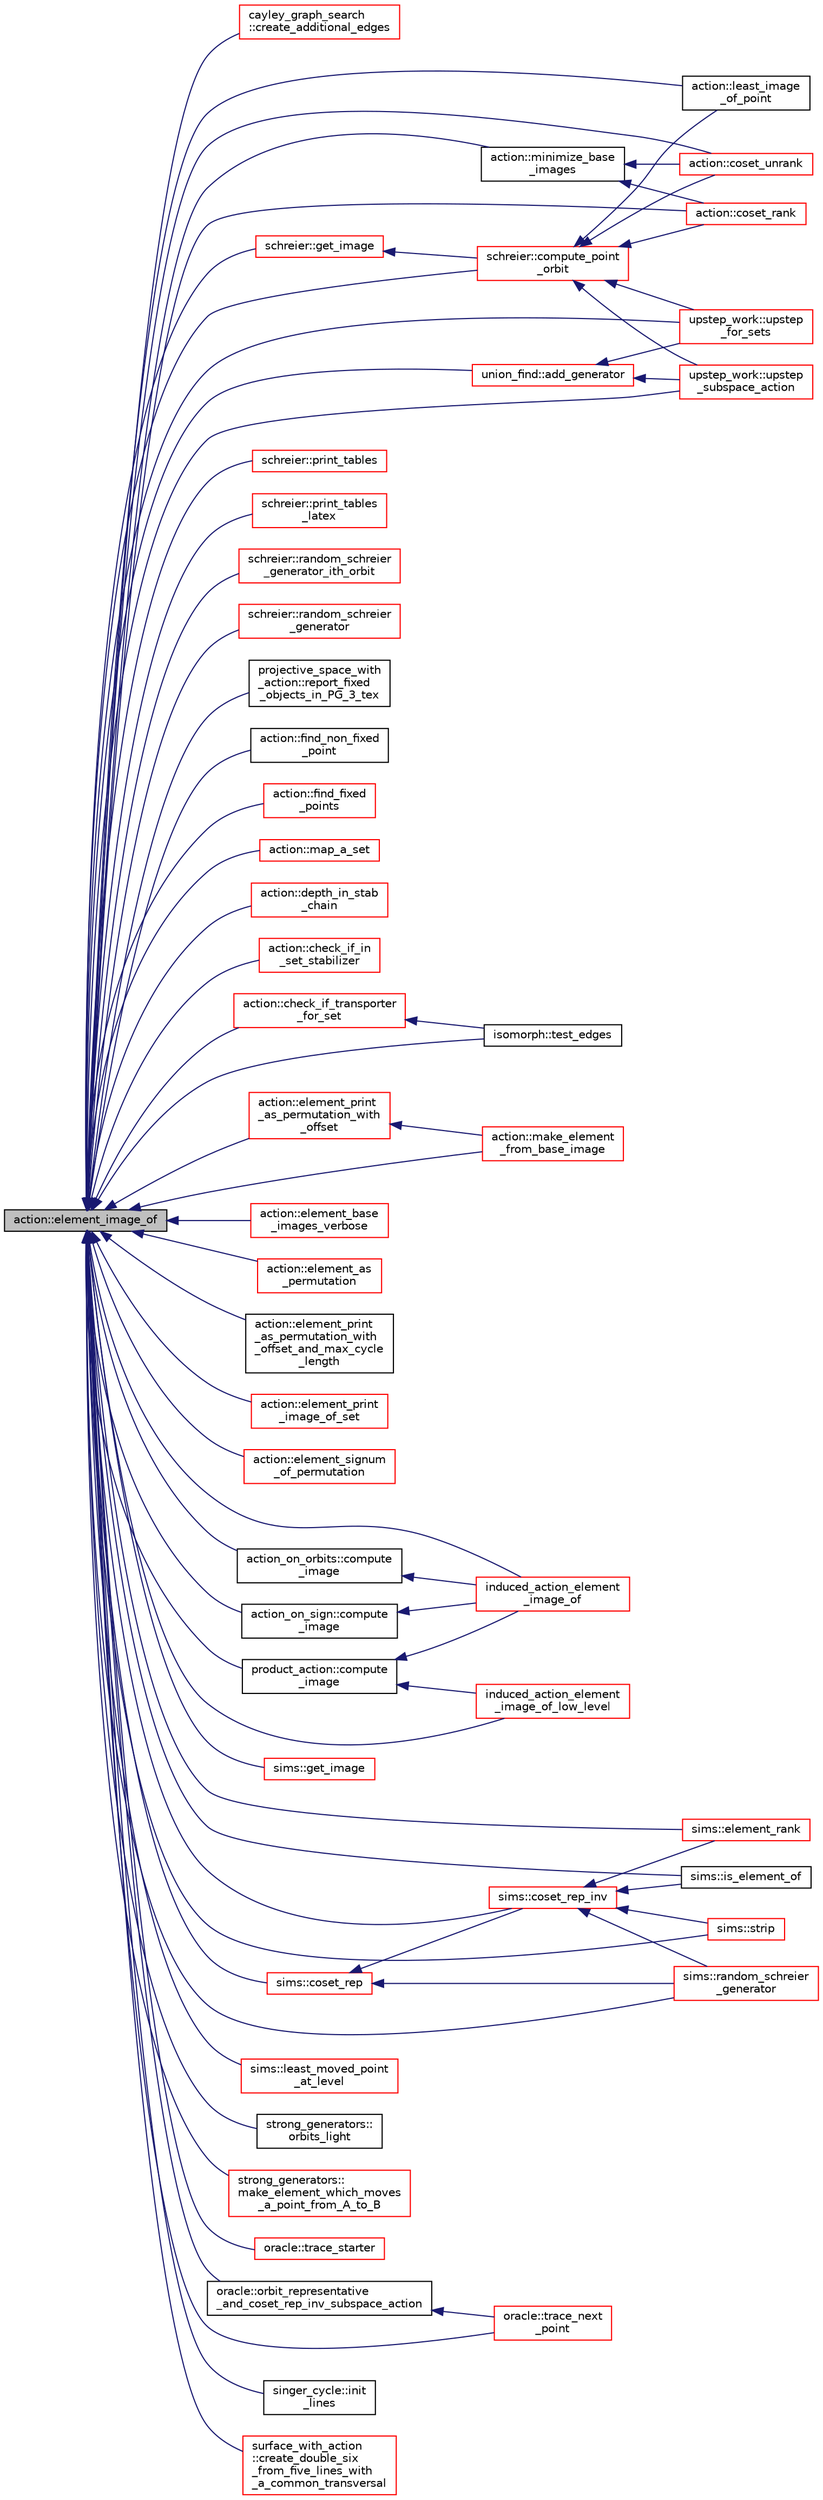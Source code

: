 digraph "action::element_image_of"
{
  edge [fontname="Helvetica",fontsize="10",labelfontname="Helvetica",labelfontsize="10"];
  node [fontname="Helvetica",fontsize="10",shape=record];
  rankdir="LR";
  Node3484 [label="action::element_image_of",height=0.2,width=0.4,color="black", fillcolor="grey75", style="filled", fontcolor="black"];
  Node3484 -> Node3485 [dir="back",color="midnightblue",fontsize="10",style="solid",fontname="Helvetica"];
  Node3485 [label="cayley_graph_search\l::create_additional_edges",height=0.2,width=0.4,color="red", fillcolor="white", style="filled",URL="$de/dae/classcayley__graph__search.html#aa3705fe6c8a5025c21998ba093089123"];
  Node3484 -> Node3488 [dir="back",color="midnightblue",fontsize="10",style="solid",fontname="Helvetica"];
  Node3488 [label="schreier::get_image",height=0.2,width=0.4,color="red", fillcolor="white", style="filled",URL="$d3/dd6/classschreier.html#a1fd2d08cb31c9e4357e124554ca2773f"];
  Node3488 -> Node3563 [dir="back",color="midnightblue",fontsize="10",style="solid",fontname="Helvetica"];
  Node3563 [label="schreier::compute_point\l_orbit",height=0.2,width=0.4,color="red", fillcolor="white", style="filled",URL="$d3/dd6/classschreier.html#a429138e463c8c25dddd8557340ed9edd"];
  Node3563 -> Node3666 [dir="back",color="midnightblue",fontsize="10",style="solid",fontname="Helvetica"];
  Node3666 [label="action::least_image\l_of_point",height=0.2,width=0.4,color="black", fillcolor="white", style="filled",URL="$d2/d86/classaction.html#a5f37807b5b9d6f153814984fffd38bf3"];
  Node3563 -> Node3644 [dir="back",color="midnightblue",fontsize="10",style="solid",fontname="Helvetica"];
  Node3644 [label="action::coset_unrank",height=0.2,width=0.4,color="red", fillcolor="white", style="filled",URL="$d2/d86/classaction.html#aeabf488f671d4e77a8a892eb58d82b34"];
  Node3563 -> Node3661 [dir="back",color="midnightblue",fontsize="10",style="solid",fontname="Helvetica"];
  Node3661 [label="action::coset_rank",height=0.2,width=0.4,color="red", fillcolor="white", style="filled",URL="$d2/d86/classaction.html#a5757c5b9562366be88526cc943c015e0"];
  Node3563 -> Node3490 [dir="back",color="midnightblue",fontsize="10",style="solid",fontname="Helvetica"];
  Node3490 [label="upstep_work::upstep\l_for_sets",height=0.2,width=0.4,color="red", fillcolor="white", style="filled",URL="$d2/dd6/classupstep__work.html#acbfe3d5e23c38c3dc8f5908e0bc5bf1b"];
  Node3563 -> Node3562 [dir="back",color="midnightblue",fontsize="10",style="solid",fontname="Helvetica"];
  Node3562 [label="upstep_work::upstep\l_subspace_action",height=0.2,width=0.4,color="red", fillcolor="white", style="filled",URL="$d2/dd6/classupstep__work.html#afd45c862c93f460a2e523f074d024529"];
  Node3484 -> Node3675 [dir="back",color="midnightblue",fontsize="10",style="solid",fontname="Helvetica"];
  Node3675 [label="schreier::print_tables",height=0.2,width=0.4,color="red", fillcolor="white", style="filled",URL="$d3/dd6/classschreier.html#a5716ca3378149c1f21f642395d7831fb"];
  Node3484 -> Node3678 [dir="back",color="midnightblue",fontsize="10",style="solid",fontname="Helvetica"];
  Node3678 [label="schreier::print_tables\l_latex",height=0.2,width=0.4,color="red", fillcolor="white", style="filled",URL="$d3/dd6/classschreier.html#ae93a81953cef362ac7cec6f33b39eb6a"];
  Node3484 -> Node3563 [dir="back",color="midnightblue",fontsize="10",style="solid",fontname="Helvetica"];
  Node3484 -> Node3680 [dir="back",color="midnightblue",fontsize="10",style="solid",fontname="Helvetica"];
  Node3680 [label="schreier::random_schreier\l_generator_ith_orbit",height=0.2,width=0.4,color="red", fillcolor="white", style="filled",URL="$d3/dd6/classschreier.html#a285786eaa8f7e8d50d59c2335c549044"];
  Node3484 -> Node3692 [dir="back",color="midnightblue",fontsize="10",style="solid",fontname="Helvetica"];
  Node3692 [label="schreier::random_schreier\l_generator",height=0.2,width=0.4,color="red", fillcolor="white", style="filled",URL="$d3/dd6/classschreier.html#a0f5d195438630963accd737f56c1214f"];
  Node3484 -> Node3694 [dir="back",color="midnightblue",fontsize="10",style="solid",fontname="Helvetica"];
  Node3694 [label="projective_space_with\l_action::report_fixed\l_objects_in_PG_3_tex",height=0.2,width=0.4,color="black", fillcolor="white", style="filled",URL="$d5/d37/classprojective__space__with__action.html#a0210dc9b61e8f1df5f4198806f2fee2e"];
  Node3484 -> Node3695 [dir="back",color="midnightblue",fontsize="10",style="solid",fontname="Helvetica"];
  Node3695 [label="union_find::add_generator",height=0.2,width=0.4,color="red", fillcolor="white", style="filled",URL="$d1/dfb/classunion__find.html#a40d8a9f64ec55632cefd15df02bf7204"];
  Node3695 -> Node3490 [dir="back",color="midnightblue",fontsize="10",style="solid",fontname="Helvetica"];
  Node3695 -> Node3562 [dir="back",color="midnightblue",fontsize="10",style="solid",fontname="Helvetica"];
  Node3484 -> Node3702 [dir="back",color="midnightblue",fontsize="10",style="solid",fontname="Helvetica"];
  Node3702 [label="action::find_non_fixed\l_point",height=0.2,width=0.4,color="black", fillcolor="white", style="filled",URL="$d2/d86/classaction.html#a7786530b9319ebec531bff2e82f75000"];
  Node3484 -> Node3703 [dir="back",color="midnightblue",fontsize="10",style="solid",fontname="Helvetica"];
  Node3703 [label="action::find_fixed\l_points",height=0.2,width=0.4,color="red", fillcolor="white", style="filled",URL="$d2/d86/classaction.html#a45180e8a7fa109a1456a47e04c5ba4e9"];
  Node3484 -> Node3785 [dir="back",color="midnightblue",fontsize="10",style="solid",fontname="Helvetica"];
  Node3785 [label="action::map_a_set",height=0.2,width=0.4,color="red", fillcolor="white", style="filled",URL="$d2/d86/classaction.html#a600e542e5aeca2a46f18110e027947e0"];
  Node3484 -> Node3870 [dir="back",color="midnightblue",fontsize="10",style="solid",fontname="Helvetica"];
  Node3870 [label="action::depth_in_stab\l_chain",height=0.2,width=0.4,color="red", fillcolor="white", style="filled",URL="$d2/d86/classaction.html#a10b3912651ec1f73a5b1f2f4bc1f4fd2"];
  Node3484 -> Node3666 [dir="back",color="midnightblue",fontsize="10",style="solid",fontname="Helvetica"];
  Node3484 -> Node3873 [dir="back",color="midnightblue",fontsize="10",style="solid",fontname="Helvetica"];
  Node3873 [label="action::check_if_in\l_set_stabilizer",height=0.2,width=0.4,color="red", fillcolor="white", style="filled",URL="$d2/d86/classaction.html#a28a33753a386a8bb650b93035eb9fa14"];
  Node3484 -> Node3877 [dir="back",color="midnightblue",fontsize="10",style="solid",fontname="Helvetica"];
  Node3877 [label="action::check_if_transporter\l_for_set",height=0.2,width=0.4,color="red", fillcolor="white", style="filled",URL="$d2/d86/classaction.html#a84f3aaa00cbc09fb93f131b16d1fd290"];
  Node3877 -> Node3863 [dir="back",color="midnightblue",fontsize="10",style="solid",fontname="Helvetica"];
  Node3863 [label="isomorph::test_edges",height=0.2,width=0.4,color="black", fillcolor="white", style="filled",URL="$d3/d5f/classisomorph.html#ad23507927d8f7698073475d12b2a85bc"];
  Node3484 -> Node3885 [dir="back",color="midnightblue",fontsize="10",style="solid",fontname="Helvetica"];
  Node3885 [label="action::make_element\l_from_base_image",height=0.2,width=0.4,color="red", fillcolor="white", style="filled",URL="$d2/d86/classaction.html#a6ffd69c8c90b2d1019e441615ba6c3e1"];
  Node3484 -> Node3889 [dir="back",color="midnightblue",fontsize="10",style="solid",fontname="Helvetica"];
  Node3889 [label="action::element_base\l_images_verbose",height=0.2,width=0.4,color="red", fillcolor="white", style="filled",URL="$d2/d86/classaction.html#a1e9bc21306d122f1c7b5b8d98d2d6dfd"];
  Node3484 -> Node3893 [dir="back",color="midnightblue",fontsize="10",style="solid",fontname="Helvetica"];
  Node3893 [label="action::minimize_base\l_images",height=0.2,width=0.4,color="black", fillcolor="white", style="filled",URL="$d2/d86/classaction.html#a93d3f510f8678d02b8f246863b542317"];
  Node3893 -> Node3644 [dir="back",color="midnightblue",fontsize="10",style="solid",fontname="Helvetica"];
  Node3893 -> Node3661 [dir="back",color="midnightblue",fontsize="10",style="solid",fontname="Helvetica"];
  Node3484 -> Node3894 [dir="back",color="midnightblue",fontsize="10",style="solid",fontname="Helvetica"];
  Node3894 [label="action::element_as\l_permutation",height=0.2,width=0.4,color="red", fillcolor="white", style="filled",URL="$d2/d86/classaction.html#a2594aa11d6ac99d94e7cbcb4f9d81ccc"];
  Node3484 -> Node3897 [dir="back",color="midnightblue",fontsize="10",style="solid",fontname="Helvetica"];
  Node3897 [label="action::element_print\l_as_permutation_with\l_offset",height=0.2,width=0.4,color="red", fillcolor="white", style="filled",URL="$d2/d86/classaction.html#addd61d869434abaad431124a6d858396"];
  Node3897 -> Node3885 [dir="back",color="midnightblue",fontsize="10",style="solid",fontname="Helvetica"];
  Node3484 -> Node3955 [dir="back",color="midnightblue",fontsize="10",style="solid",fontname="Helvetica"];
  Node3955 [label="action::element_print\l_as_permutation_with\l_offset_and_max_cycle\l_length",height=0.2,width=0.4,color="black", fillcolor="white", style="filled",URL="$d2/d86/classaction.html#ac23875cde9f028ef9ffad33beeae46dd"];
  Node3484 -> Node3956 [dir="back",color="midnightblue",fontsize="10",style="solid",fontname="Helvetica"];
  Node3956 [label="action::element_print\l_image_of_set",height=0.2,width=0.4,color="red", fillcolor="white", style="filled",URL="$d2/d86/classaction.html#aee1fcf04d4d80369d3f3857d411a2535"];
  Node3484 -> Node3957 [dir="back",color="midnightblue",fontsize="10",style="solid",fontname="Helvetica"];
  Node3957 [label="action::element_signum\l_of_permutation",height=0.2,width=0.4,color="red", fillcolor="white", style="filled",URL="$d2/d86/classaction.html#a9b35c055328c84be97c300fb0758f31b"];
  Node3484 -> Node3644 [dir="back",color="midnightblue",fontsize="10",style="solid",fontname="Helvetica"];
  Node3484 -> Node3661 [dir="back",color="midnightblue",fontsize="10",style="solid",fontname="Helvetica"];
  Node3484 -> Node3795 [dir="back",color="midnightblue",fontsize="10",style="solid",fontname="Helvetica"];
  Node3795 [label="induced_action_element\l_image_of",height=0.2,width=0.4,color="red", fillcolor="white", style="filled",URL="$d3/d27/interface_8_c.html#a821850d6c3988dd122de0489cd36f0f0"];
  Node3484 -> Node3959 [dir="back",color="midnightblue",fontsize="10",style="solid",fontname="Helvetica"];
  Node3959 [label="induced_action_element\l_image_of_low_level",height=0.2,width=0.4,color="red", fillcolor="white", style="filled",URL="$d3/d27/interface_8_c.html#aa4bc5f68829829d9a41223c260c658c5"];
  Node3484 -> Node3960 [dir="back",color="midnightblue",fontsize="10",style="solid",fontname="Helvetica"];
  Node3960 [label="sims::get_image",height=0.2,width=0.4,color="red", fillcolor="white", style="filled",URL="$d9/df3/classsims.html#ae649dbf5a9440550c1ca4e402c4b4b16"];
  Node3484 -> Node3990 [dir="back",color="midnightblue",fontsize="10",style="solid",fontname="Helvetica"];
  Node3990 [label="sims::element_rank",height=0.2,width=0.4,color="red", fillcolor="white", style="filled",URL="$d9/df3/classsims.html#a00fb332192d01becb17b6a059482fc8d"];
  Node3484 -> Node4018 [dir="back",color="midnightblue",fontsize="10",style="solid",fontname="Helvetica"];
  Node4018 [label="sims::is_element_of",height=0.2,width=0.4,color="black", fillcolor="white", style="filled",URL="$d9/df3/classsims.html#a110f6a1c3b27159d76726309fb0bd748"];
  Node3484 -> Node4019 [dir="back",color="midnightblue",fontsize="10",style="solid",fontname="Helvetica"];
  Node4019 [label="sims::coset_rep",height=0.2,width=0.4,color="red", fillcolor="white", style="filled",URL="$d9/df3/classsims.html#a3d669dba4d005cd2399388f27f44cd04"];
  Node4019 -> Node4047 [dir="back",color="midnightblue",fontsize="10",style="solid",fontname="Helvetica"];
  Node4047 [label="sims::coset_rep_inv",height=0.2,width=0.4,color="red", fillcolor="white", style="filled",URL="$d9/df3/classsims.html#a388f523d4ec997fce4e9ede924de99b9"];
  Node4047 -> Node3990 [dir="back",color="midnightblue",fontsize="10",style="solid",fontname="Helvetica"];
  Node4047 -> Node4018 [dir="back",color="midnightblue",fontsize="10",style="solid",fontname="Helvetica"];
  Node4047 -> Node4050 [dir="back",color="midnightblue",fontsize="10",style="solid",fontname="Helvetica"];
  Node4050 [label="sims::strip",height=0.2,width=0.4,color="red", fillcolor="white", style="filled",URL="$d9/df3/classsims.html#a4d902cab732ddf9f60788dda85b0a775"];
  Node4047 -> Node4060 [dir="back",color="midnightblue",fontsize="10",style="solid",fontname="Helvetica"];
  Node4060 [label="sims::random_schreier\l_generator",height=0.2,width=0.4,color="red", fillcolor="white", style="filled",URL="$d9/df3/classsims.html#aaa77048e586c36a7639fa61ff66e0a23"];
  Node4019 -> Node4060 [dir="back",color="midnightblue",fontsize="10",style="solid",fontname="Helvetica"];
  Node3484 -> Node4047 [dir="back",color="midnightblue",fontsize="10",style="solid",fontname="Helvetica"];
  Node3484 -> Node4050 [dir="back",color="midnightblue",fontsize="10",style="solid",fontname="Helvetica"];
  Node3484 -> Node4060 [dir="back",color="midnightblue",fontsize="10",style="solid",fontname="Helvetica"];
  Node3484 -> Node4062 [dir="back",color="midnightblue",fontsize="10",style="solid",fontname="Helvetica"];
  Node4062 [label="sims::least_moved_point\l_at_level",height=0.2,width=0.4,color="red", fillcolor="white", style="filled",URL="$d9/df3/classsims.html#adfd9026256dd9d0ace0ebb56eff33498"];
  Node3484 -> Node4065 [dir="back",color="midnightblue",fontsize="10",style="solid",fontname="Helvetica"];
  Node4065 [label="strong_generators::\lorbits_light",height=0.2,width=0.4,color="black", fillcolor="white", style="filled",URL="$dc/d09/classstrong__generators.html#aea6b67ded330adf1b74fe916707c9b0e"];
  Node3484 -> Node3673 [dir="back",color="midnightblue",fontsize="10",style="solid",fontname="Helvetica"];
  Node3673 [label="strong_generators::\lmake_element_which_moves\l_a_point_from_A_to_B",height=0.2,width=0.4,color="red", fillcolor="white", style="filled",URL="$dc/d09/classstrong__generators.html#a79373238f3c6236b063333312b2564a8"];
  Node3484 -> Node4066 [dir="back",color="midnightblue",fontsize="10",style="solid",fontname="Helvetica"];
  Node4066 [label="action_on_orbits::compute\l_image",height=0.2,width=0.4,color="black", fillcolor="white", style="filled",URL="$da/d89/classaction__on__orbits.html#ae32159cdaf30612c7e47de4593b32342"];
  Node4066 -> Node3795 [dir="back",color="midnightblue",fontsize="10",style="solid",fontname="Helvetica"];
  Node3484 -> Node4067 [dir="back",color="midnightblue",fontsize="10",style="solid",fontname="Helvetica"];
  Node4067 [label="action_on_sign::compute\l_image",height=0.2,width=0.4,color="black", fillcolor="white", style="filled",URL="$da/d06/classaction__on__sign.html#a50a03ddd12e5619d59aee3de0fb5930e"];
  Node4067 -> Node3795 [dir="back",color="midnightblue",fontsize="10",style="solid",fontname="Helvetica"];
  Node3484 -> Node4068 [dir="back",color="midnightblue",fontsize="10",style="solid",fontname="Helvetica"];
  Node4068 [label="product_action::compute\l_image",height=0.2,width=0.4,color="black", fillcolor="white", style="filled",URL="$d8/d74/classproduct__action.html#a0fe5c6d4c44c698b9c47f1122173a702"];
  Node4068 -> Node3795 [dir="back",color="midnightblue",fontsize="10",style="solid",fontname="Helvetica"];
  Node4068 -> Node3959 [dir="back",color="midnightblue",fontsize="10",style="solid",fontname="Helvetica"];
  Node3484 -> Node4069 [dir="back",color="midnightblue",fontsize="10",style="solid",fontname="Helvetica"];
  Node4069 [label="oracle::trace_starter",height=0.2,width=0.4,color="red", fillcolor="white", style="filled",URL="$d7/da7/classoracle.html#a1c0079d3860d8b80a918c3b37909fc35"];
  Node3484 -> Node3717 [dir="back",color="midnightblue",fontsize="10",style="solid",fontname="Helvetica"];
  Node3717 [label="oracle::trace_next\l_point",height=0.2,width=0.4,color="red", fillcolor="white", style="filled",URL="$d7/da7/classoracle.html#ae86c3f9d4b95b5a6e88ee0959942ecde"];
  Node3484 -> Node3716 [dir="back",color="midnightblue",fontsize="10",style="solid",fontname="Helvetica"];
  Node3716 [label="oracle::orbit_representative\l_and_coset_rep_inv_subspace_action",height=0.2,width=0.4,color="black", fillcolor="white", style="filled",URL="$d7/da7/classoracle.html#a5a4d27cde89e99450305410536b51915"];
  Node3716 -> Node3717 [dir="back",color="midnightblue",fontsize="10",style="solid",fontname="Helvetica"];
  Node3484 -> Node3490 [dir="back",color="midnightblue",fontsize="10",style="solid",fontname="Helvetica"];
  Node3484 -> Node3562 [dir="back",color="midnightblue",fontsize="10",style="solid",fontname="Helvetica"];
  Node3484 -> Node3577 [dir="back",color="midnightblue",fontsize="10",style="solid",fontname="Helvetica"];
  Node3577 [label="singer_cycle::init\l_lines",height=0.2,width=0.4,color="black", fillcolor="white", style="filled",URL="$d8/d13/classsinger__cycle.html#a817cbf613596d5db2cf5e926db8fa328"];
  Node3484 -> Node4070 [dir="back",color="midnightblue",fontsize="10",style="solid",fontname="Helvetica"];
  Node4070 [label="surface_with_action\l::create_double_six\l_from_five_lines_with\l_a_common_transversal",height=0.2,width=0.4,color="red", fillcolor="white", style="filled",URL="$d8/df9/classsurface__with__action.html#a870db90931112560e814493c70f768ab"];
  Node3484 -> Node3863 [dir="back",color="midnightblue",fontsize="10",style="solid",fontname="Helvetica"];
}
